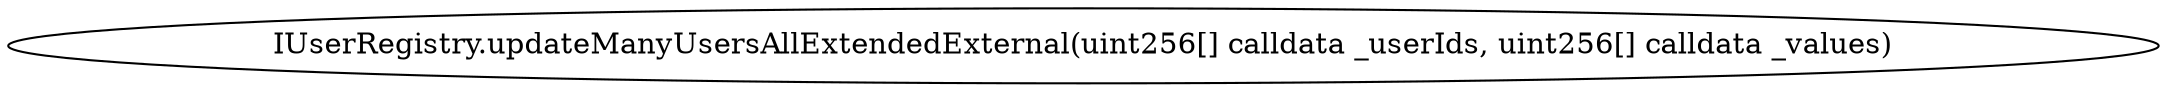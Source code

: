 digraph "" {
	graph [bb="0,0,868.9,36"];
	node [label="\N"];
	"IUserRegistry.updateManyUsersAllExtendedExternal(uint256[] calldata _userIds, uint256[] calldata _values)"	 [height=0.5,
		pos="434.45,18",
		width=12.068];
}
digraph "" {
	graph [bb="0,0,868.9,36"];
	node [label="\N"];
	"IUserRegistry.updateManyUsersAllExtendedExternal(uint256[] calldata _userIds, uint256[] calldata _values)"	 [height=0.5,
		pos="434.45,18",
		width=12.068];
}
digraph "" {
	graph [bb="0,0,868.9,36"];
	node [label="\N"];
	"IUserRegistry.updateManyUsersAllExtendedExternal(uint256[] calldata _userIds, uint256[] calldata _values)"	 [height=0.5,
		pos="434.45,18",
		width=12.068];
}
digraph "" {
	graph [bb="0,0,868.9,36"];
	node [label="\N"];
	"IUserRegistry.updateManyUsersAllExtendedExternal(uint256[] calldata _userIds, uint256[] calldata _values)"	 [height=0.5,
		pos="434.45,18",
		width=12.068];
}
digraph "" {
	graph [bb="0,0,868.9,36"];
	node [label="\N"];
	"IUserRegistry.updateManyUsersAllExtendedExternal(uint256[] calldata _userIds, uint256[] calldata _values)"	 [height=0.5,
		pos="434.45,18",
		width=12.068];
}
